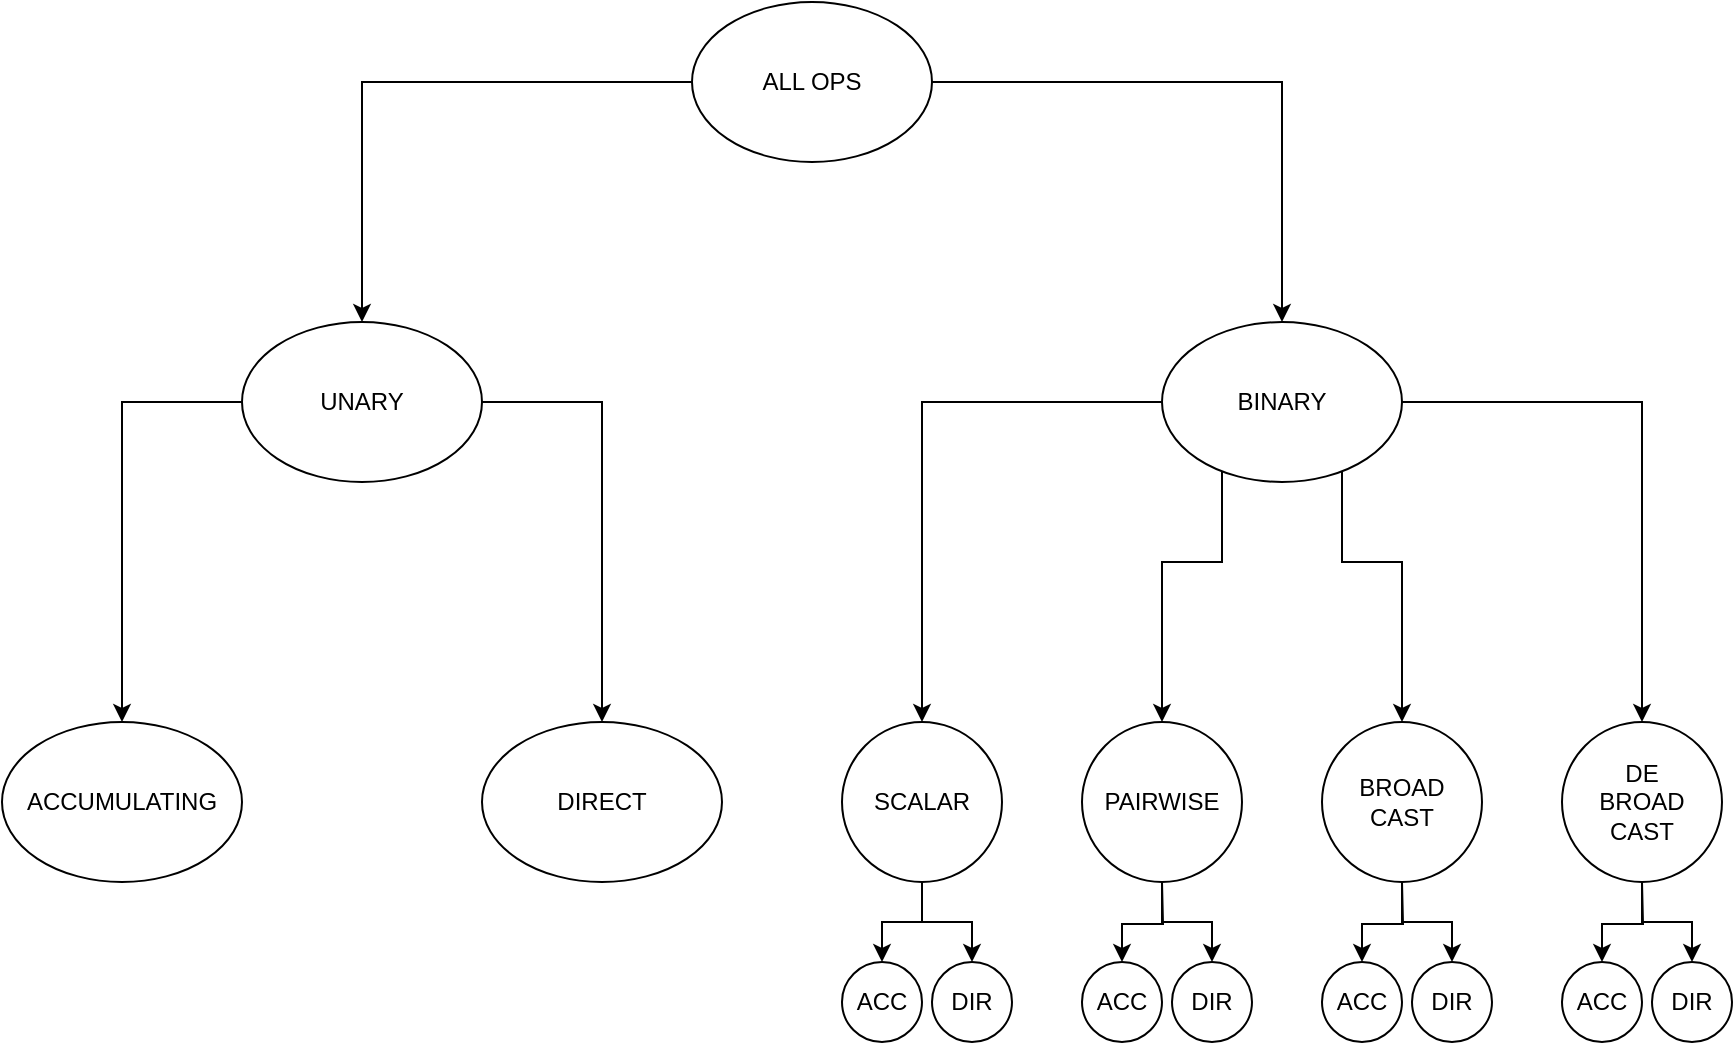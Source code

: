 <mxfile version="24.2.5" type="device">
  <diagram name="Page-1" id="avlCHnXeu_SRoVIMynJ5">
    <mxGraphModel dx="1426" dy="875" grid="1" gridSize="10" guides="1" tooltips="1" connect="1" arrows="1" fold="1" page="1" pageScale="1" pageWidth="850" pageHeight="1100" math="0" shadow="0">
      <root>
        <mxCell id="0" />
        <mxCell id="1" parent="0" />
        <mxCell id="nug-kvrVt0xIHleqrJdS-4" style="edgeStyle=orthogonalEdgeStyle;rounded=0;orthogonalLoop=1;jettySize=auto;html=1;" edge="1" parent="1" source="nug-kvrVt0xIHleqrJdS-1" target="nug-kvrVt0xIHleqrJdS-2">
          <mxGeometry relative="1" as="geometry" />
        </mxCell>
        <mxCell id="nug-kvrVt0xIHleqrJdS-5" style="edgeStyle=orthogonalEdgeStyle;rounded=0;orthogonalLoop=1;jettySize=auto;html=1;" edge="1" parent="1" source="nug-kvrVt0xIHleqrJdS-1" target="nug-kvrVt0xIHleqrJdS-3">
          <mxGeometry relative="1" as="geometry" />
        </mxCell>
        <mxCell id="nug-kvrVt0xIHleqrJdS-1" value="ALL OPS" style="ellipse;whiteSpace=wrap;html=1;" vertex="1" parent="1">
          <mxGeometry x="425" y="120" width="120" height="80" as="geometry" />
        </mxCell>
        <mxCell id="nug-kvrVt0xIHleqrJdS-9" style="edgeStyle=orthogonalEdgeStyle;rounded=0;orthogonalLoop=1;jettySize=auto;html=1;" edge="1" parent="1" source="nug-kvrVt0xIHleqrJdS-2" target="nug-kvrVt0xIHleqrJdS-7">
          <mxGeometry relative="1" as="geometry">
            <Array as="points">
              <mxPoint x="140" y="320" />
            </Array>
          </mxGeometry>
        </mxCell>
        <mxCell id="nug-kvrVt0xIHleqrJdS-10" style="edgeStyle=orthogonalEdgeStyle;rounded=0;orthogonalLoop=1;jettySize=auto;html=1;" edge="1" parent="1" source="nug-kvrVt0xIHleqrJdS-2" target="nug-kvrVt0xIHleqrJdS-8">
          <mxGeometry relative="1" as="geometry">
            <Array as="points">
              <mxPoint x="380" y="320" />
            </Array>
          </mxGeometry>
        </mxCell>
        <mxCell id="nug-kvrVt0xIHleqrJdS-2" value="UNARY" style="ellipse;whiteSpace=wrap;html=1;" vertex="1" parent="1">
          <mxGeometry x="200" y="280" width="120" height="80" as="geometry" />
        </mxCell>
        <mxCell id="nug-kvrVt0xIHleqrJdS-13" style="edgeStyle=orthogonalEdgeStyle;rounded=0;orthogonalLoop=1;jettySize=auto;html=1;" edge="1" parent="1" source="nug-kvrVt0xIHleqrJdS-3" target="nug-kvrVt0xIHleqrJdS-12">
          <mxGeometry relative="1" as="geometry">
            <Array as="points">
              <mxPoint x="540" y="320" />
            </Array>
          </mxGeometry>
        </mxCell>
        <mxCell id="nug-kvrVt0xIHleqrJdS-14" style="edgeStyle=orthogonalEdgeStyle;rounded=0;orthogonalLoop=1;jettySize=auto;html=1;" edge="1" parent="1" source="nug-kvrVt0xIHleqrJdS-3" target="nug-kvrVt0xIHleqrJdS-11">
          <mxGeometry relative="1" as="geometry">
            <Array as="points">
              <mxPoint x="690" y="400" />
              <mxPoint x="660" y="400" />
            </Array>
          </mxGeometry>
        </mxCell>
        <mxCell id="nug-kvrVt0xIHleqrJdS-21" style="edgeStyle=orthogonalEdgeStyle;rounded=0;orthogonalLoop=1;jettySize=auto;html=1;" edge="1" parent="1" source="nug-kvrVt0xIHleqrJdS-3" target="nug-kvrVt0xIHleqrJdS-19">
          <mxGeometry relative="1" as="geometry">
            <Array as="points">
              <mxPoint x="750" y="400" />
              <mxPoint x="780" y="400" />
            </Array>
          </mxGeometry>
        </mxCell>
        <mxCell id="nug-kvrVt0xIHleqrJdS-22" style="edgeStyle=orthogonalEdgeStyle;rounded=0;orthogonalLoop=1;jettySize=auto;html=1;" edge="1" parent="1" source="nug-kvrVt0xIHleqrJdS-3" target="nug-kvrVt0xIHleqrJdS-20">
          <mxGeometry relative="1" as="geometry" />
        </mxCell>
        <mxCell id="nug-kvrVt0xIHleqrJdS-3" value="BINARY" style="ellipse;whiteSpace=wrap;html=1;" vertex="1" parent="1">
          <mxGeometry x="660" y="280" width="120" height="80" as="geometry" />
        </mxCell>
        <mxCell id="nug-kvrVt0xIHleqrJdS-7" value="ACCUMULATING" style="ellipse;whiteSpace=wrap;html=1;" vertex="1" parent="1">
          <mxGeometry x="80" y="480" width="120" height="80" as="geometry" />
        </mxCell>
        <mxCell id="nug-kvrVt0xIHleqrJdS-8" value="DIRECT" style="ellipse;whiteSpace=wrap;html=1;" vertex="1" parent="1">
          <mxGeometry x="320" y="480" width="120" height="80" as="geometry" />
        </mxCell>
        <mxCell id="nug-kvrVt0xIHleqrJdS-11" value="PAIRWISE" style="ellipse;whiteSpace=wrap;html=1;" vertex="1" parent="1">
          <mxGeometry x="620" y="480" width="80" height="80" as="geometry" />
        </mxCell>
        <mxCell id="nug-kvrVt0xIHleqrJdS-26" style="edgeStyle=orthogonalEdgeStyle;rounded=0;orthogonalLoop=1;jettySize=auto;html=1;entryX=0.5;entryY=0;entryDx=0;entryDy=0;" edge="1" parent="1" source="nug-kvrVt0xIHleqrJdS-12" target="nug-kvrVt0xIHleqrJdS-23">
          <mxGeometry relative="1" as="geometry" />
        </mxCell>
        <mxCell id="nug-kvrVt0xIHleqrJdS-27" style="edgeStyle=orthogonalEdgeStyle;rounded=0;orthogonalLoop=1;jettySize=auto;html=1;" edge="1" parent="1" source="nug-kvrVt0xIHleqrJdS-12" target="nug-kvrVt0xIHleqrJdS-24">
          <mxGeometry relative="1" as="geometry" />
        </mxCell>
        <mxCell id="nug-kvrVt0xIHleqrJdS-12" value="SCALAR" style="ellipse;whiteSpace=wrap;html=1;" vertex="1" parent="1">
          <mxGeometry x="500" y="480" width="80" height="80" as="geometry" />
        </mxCell>
        <mxCell id="nug-kvrVt0xIHleqrJdS-19" value="BROAD&lt;div&gt;CAST&lt;/div&gt;" style="ellipse;whiteSpace=wrap;html=1;" vertex="1" parent="1">
          <mxGeometry x="740" y="480" width="80" height="80" as="geometry" />
        </mxCell>
        <mxCell id="nug-kvrVt0xIHleqrJdS-20" value="DE&lt;div&gt;BROAD&lt;div&gt;CAST&lt;/div&gt;&lt;/div&gt;" style="ellipse;whiteSpace=wrap;html=1;" vertex="1" parent="1">
          <mxGeometry x="860" y="480" width="80" height="80" as="geometry" />
        </mxCell>
        <mxCell id="nug-kvrVt0xIHleqrJdS-23" value="ACC" style="ellipse;whiteSpace=wrap;html=1;" vertex="1" parent="1">
          <mxGeometry x="500" y="600" width="40" height="40" as="geometry" />
        </mxCell>
        <mxCell id="nug-kvrVt0xIHleqrJdS-24" value="DIR" style="ellipse;whiteSpace=wrap;html=1;" vertex="1" parent="1">
          <mxGeometry x="545" y="600" width="40" height="40" as="geometry" />
        </mxCell>
        <mxCell id="nug-kvrVt0xIHleqrJdS-28" style="edgeStyle=orthogonalEdgeStyle;rounded=0;orthogonalLoop=1;jettySize=auto;html=1;entryX=0.5;entryY=0;entryDx=0;entryDy=0;" edge="1" parent="1" target="nug-kvrVt0xIHleqrJdS-30">
          <mxGeometry relative="1" as="geometry">
            <mxPoint x="660" y="560" as="sourcePoint" />
          </mxGeometry>
        </mxCell>
        <mxCell id="nug-kvrVt0xIHleqrJdS-29" style="edgeStyle=orthogonalEdgeStyle;rounded=0;orthogonalLoop=1;jettySize=auto;html=1;" edge="1" parent="1" target="nug-kvrVt0xIHleqrJdS-31">
          <mxGeometry relative="1" as="geometry">
            <mxPoint x="660" y="560" as="sourcePoint" />
            <Array as="points">
              <mxPoint x="660" y="580" />
              <mxPoint x="685" y="580" />
            </Array>
          </mxGeometry>
        </mxCell>
        <mxCell id="nug-kvrVt0xIHleqrJdS-30" value="ACC" style="ellipse;whiteSpace=wrap;html=1;" vertex="1" parent="1">
          <mxGeometry x="620" y="600" width="40" height="40" as="geometry" />
        </mxCell>
        <mxCell id="nug-kvrVt0xIHleqrJdS-31" value="DIR" style="ellipse;whiteSpace=wrap;html=1;" vertex="1" parent="1">
          <mxGeometry x="665" y="600" width="40" height="40" as="geometry" />
        </mxCell>
        <mxCell id="nug-kvrVt0xIHleqrJdS-32" style="edgeStyle=orthogonalEdgeStyle;rounded=0;orthogonalLoop=1;jettySize=auto;html=1;entryX=0.5;entryY=0;entryDx=0;entryDy=0;" edge="1" parent="1" target="nug-kvrVt0xIHleqrJdS-34">
          <mxGeometry relative="1" as="geometry">
            <mxPoint x="780" y="560" as="sourcePoint" />
          </mxGeometry>
        </mxCell>
        <mxCell id="nug-kvrVt0xIHleqrJdS-33" style="edgeStyle=orthogonalEdgeStyle;rounded=0;orthogonalLoop=1;jettySize=auto;html=1;" edge="1" parent="1" target="nug-kvrVt0xIHleqrJdS-35">
          <mxGeometry relative="1" as="geometry">
            <mxPoint x="780" y="560" as="sourcePoint" />
            <Array as="points">
              <mxPoint x="780" y="580" />
              <mxPoint x="805" y="580" />
            </Array>
          </mxGeometry>
        </mxCell>
        <mxCell id="nug-kvrVt0xIHleqrJdS-34" value="ACC" style="ellipse;whiteSpace=wrap;html=1;" vertex="1" parent="1">
          <mxGeometry x="740" y="600" width="40" height="40" as="geometry" />
        </mxCell>
        <mxCell id="nug-kvrVt0xIHleqrJdS-35" value="DIR" style="ellipse;whiteSpace=wrap;html=1;" vertex="1" parent="1">
          <mxGeometry x="785" y="600" width="40" height="40" as="geometry" />
        </mxCell>
        <mxCell id="nug-kvrVt0xIHleqrJdS-36" style="edgeStyle=orthogonalEdgeStyle;rounded=0;orthogonalLoop=1;jettySize=auto;html=1;entryX=0.5;entryY=0;entryDx=0;entryDy=0;" edge="1" parent="1" target="nug-kvrVt0xIHleqrJdS-38">
          <mxGeometry relative="1" as="geometry">
            <mxPoint x="900" y="560" as="sourcePoint" />
          </mxGeometry>
        </mxCell>
        <mxCell id="nug-kvrVt0xIHleqrJdS-37" style="edgeStyle=orthogonalEdgeStyle;rounded=0;orthogonalLoop=1;jettySize=auto;html=1;" edge="1" parent="1" target="nug-kvrVt0xIHleqrJdS-39">
          <mxGeometry relative="1" as="geometry">
            <mxPoint x="900" y="560" as="sourcePoint" />
            <Array as="points">
              <mxPoint x="900" y="580" />
              <mxPoint x="925" y="580" />
            </Array>
          </mxGeometry>
        </mxCell>
        <mxCell id="nug-kvrVt0xIHleqrJdS-38" value="ACC" style="ellipse;whiteSpace=wrap;html=1;" vertex="1" parent="1">
          <mxGeometry x="860" y="600" width="40" height="40" as="geometry" />
        </mxCell>
        <mxCell id="nug-kvrVt0xIHleqrJdS-39" value="DIR" style="ellipse;whiteSpace=wrap;html=1;" vertex="1" parent="1">
          <mxGeometry x="905" y="600" width="40" height="40" as="geometry" />
        </mxCell>
      </root>
    </mxGraphModel>
  </diagram>
</mxfile>
